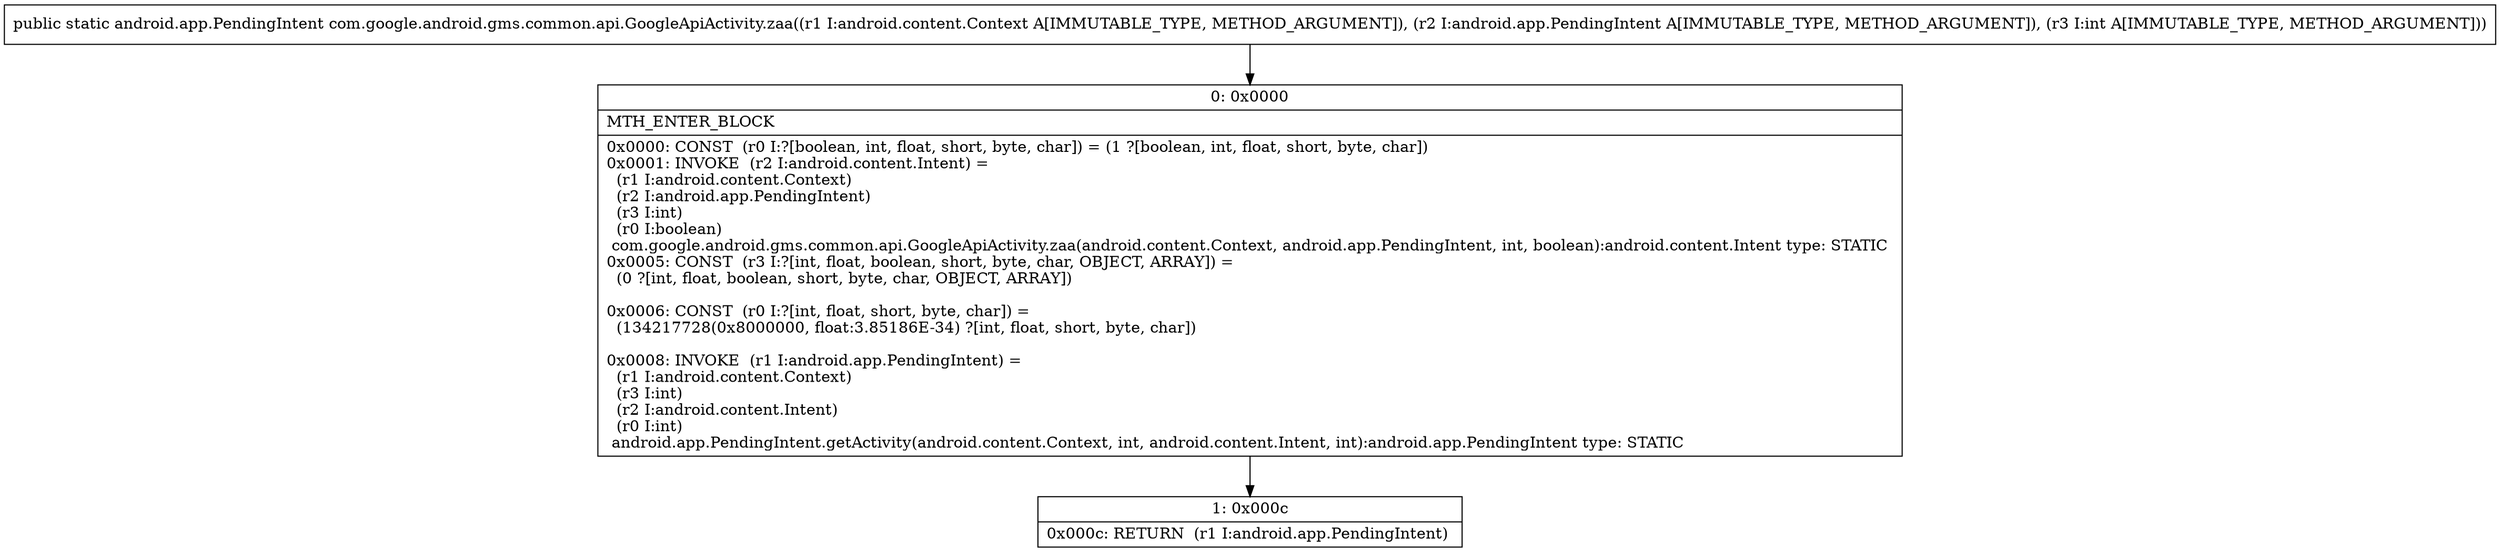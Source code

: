 digraph "CFG forcom.google.android.gms.common.api.GoogleApiActivity.zaa(Landroid\/content\/Context;Landroid\/app\/PendingIntent;I)Landroid\/app\/PendingIntent;" {
Node_0 [shape=record,label="{0\:\ 0x0000|MTH_ENTER_BLOCK\l|0x0000: CONST  (r0 I:?[boolean, int, float, short, byte, char]) = (1 ?[boolean, int, float, short, byte, char]) \l0x0001: INVOKE  (r2 I:android.content.Intent) = \l  (r1 I:android.content.Context)\l  (r2 I:android.app.PendingIntent)\l  (r3 I:int)\l  (r0 I:boolean)\l com.google.android.gms.common.api.GoogleApiActivity.zaa(android.content.Context, android.app.PendingIntent, int, boolean):android.content.Intent type: STATIC \l0x0005: CONST  (r3 I:?[int, float, boolean, short, byte, char, OBJECT, ARRAY]) = \l  (0 ?[int, float, boolean, short, byte, char, OBJECT, ARRAY])\l \l0x0006: CONST  (r0 I:?[int, float, short, byte, char]) = \l  (134217728(0x8000000, float:3.85186E\-34) ?[int, float, short, byte, char])\l \l0x0008: INVOKE  (r1 I:android.app.PendingIntent) = \l  (r1 I:android.content.Context)\l  (r3 I:int)\l  (r2 I:android.content.Intent)\l  (r0 I:int)\l android.app.PendingIntent.getActivity(android.content.Context, int, android.content.Intent, int):android.app.PendingIntent type: STATIC \l}"];
Node_1 [shape=record,label="{1\:\ 0x000c|0x000c: RETURN  (r1 I:android.app.PendingIntent) \l}"];
MethodNode[shape=record,label="{public static android.app.PendingIntent com.google.android.gms.common.api.GoogleApiActivity.zaa((r1 I:android.content.Context A[IMMUTABLE_TYPE, METHOD_ARGUMENT]), (r2 I:android.app.PendingIntent A[IMMUTABLE_TYPE, METHOD_ARGUMENT]), (r3 I:int A[IMMUTABLE_TYPE, METHOD_ARGUMENT])) }"];
MethodNode -> Node_0;
Node_0 -> Node_1;
}

